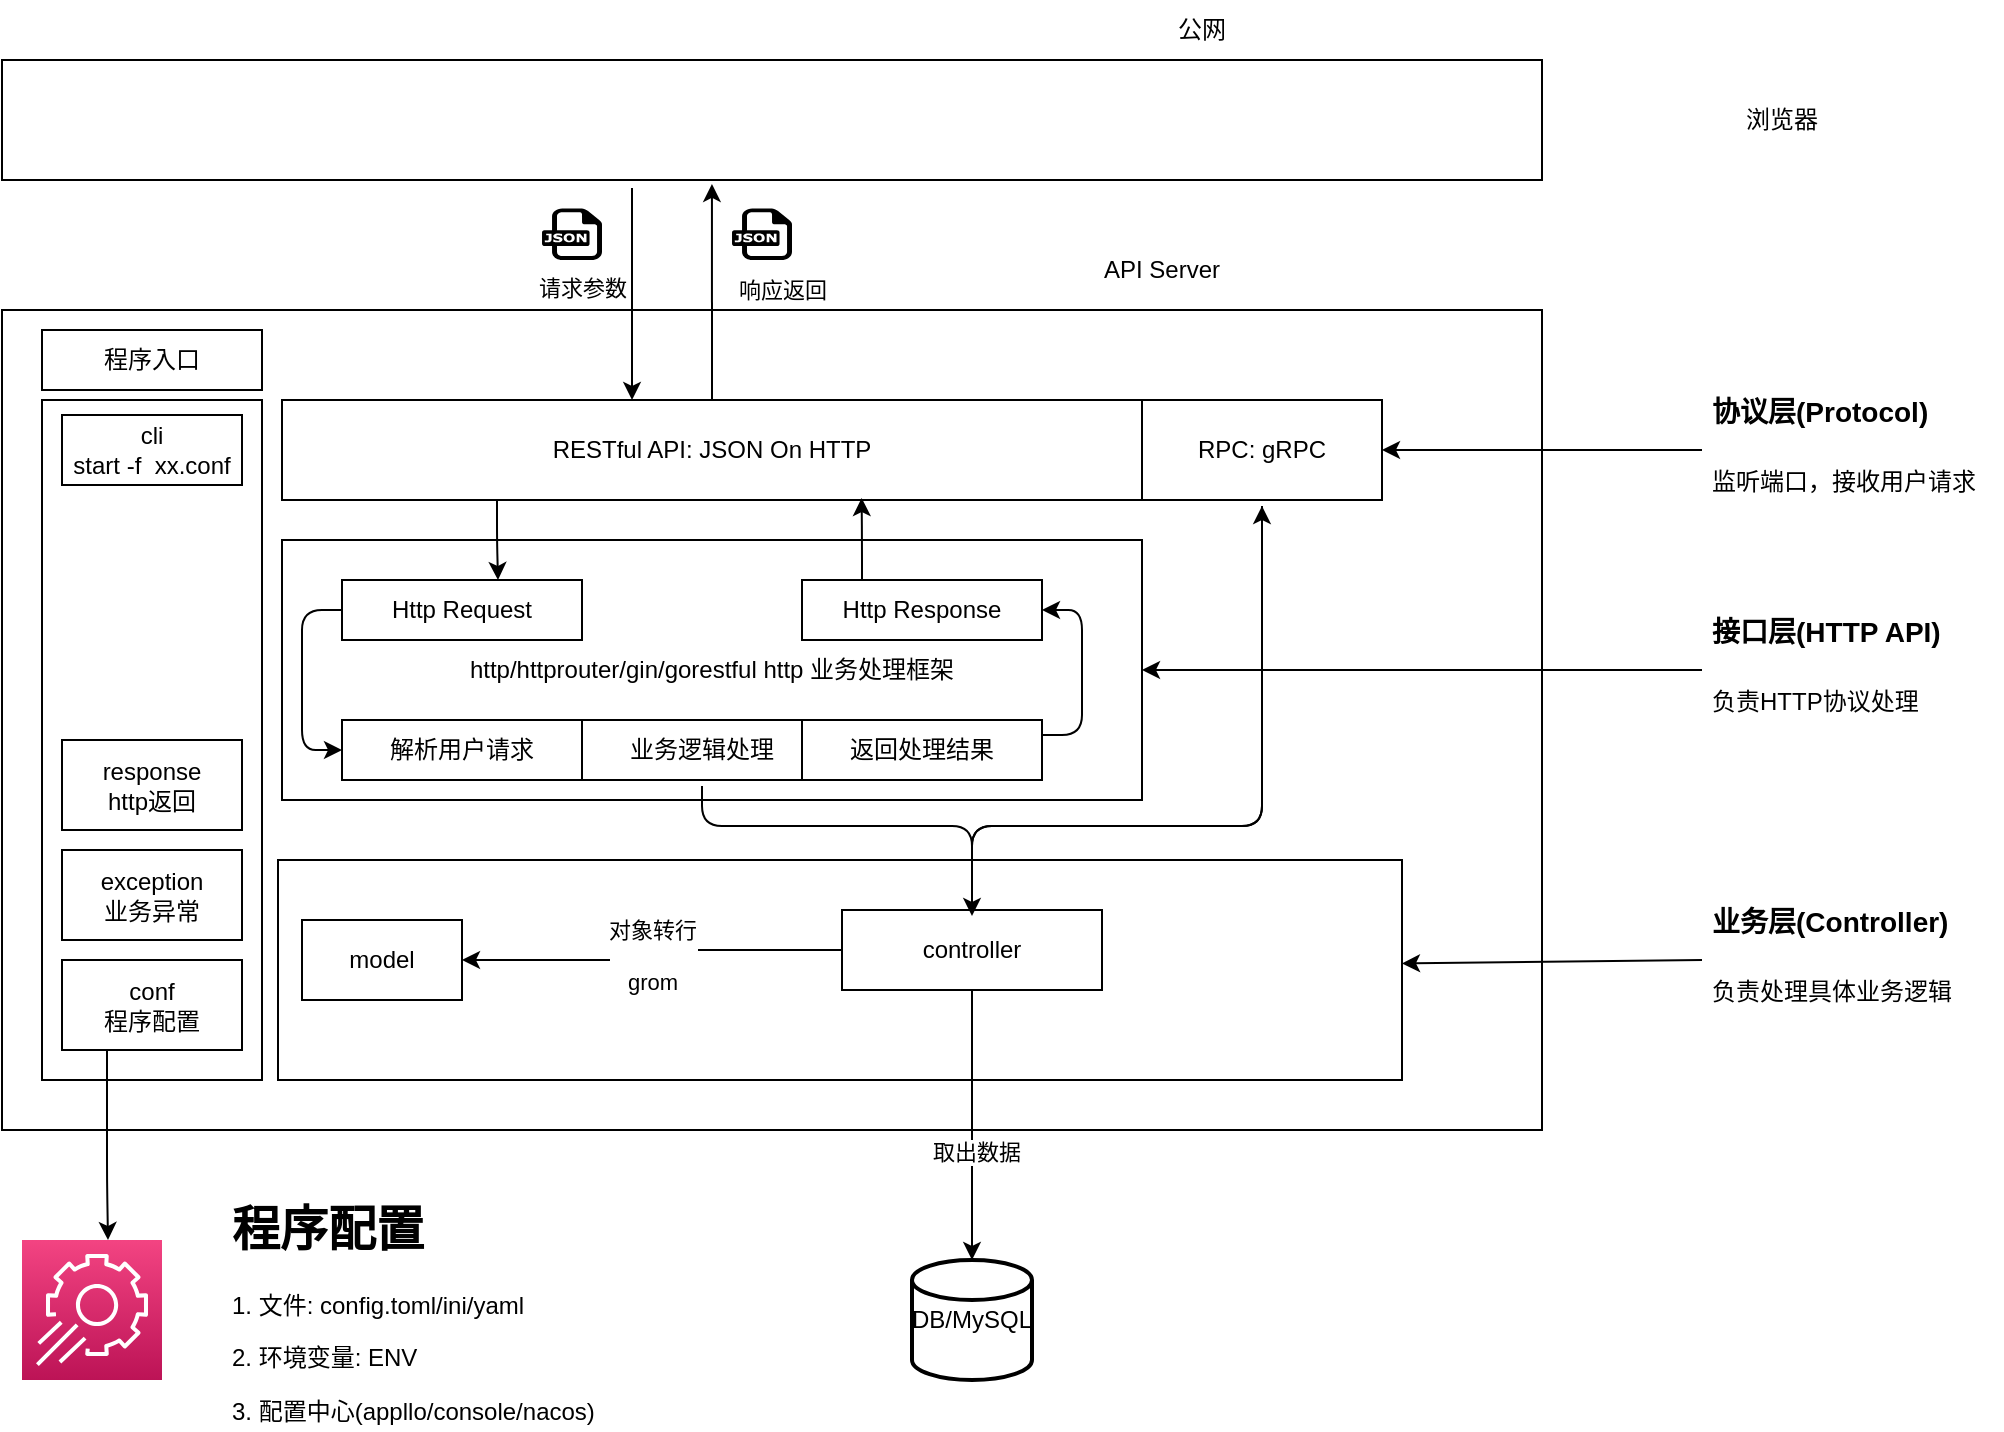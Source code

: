 <mxfile>
    <diagram id="3UPK-L33isuok3oqNP-7" name="第 1 页">
        <mxGraphModel dx="998" dy="710" grid="1" gridSize="10" guides="1" tooltips="1" connect="1" arrows="1" fold="1" page="1" pageScale="1" pageWidth="827" pageHeight="1169" math="0" shadow="0">
            <root>
                <mxCell id="0"/>
                <mxCell id="1" parent="0"/>
                <mxCell id="2" value="" style="rounded=0;whiteSpace=wrap;html=1;" parent="1" vertex="1">
                    <mxGeometry y="195" width="770" height="410" as="geometry"/>
                </mxCell>
                <mxCell id="102" style="edgeStyle=none;html=1;exitX=0.5;exitY=0;exitDx=0;exitDy=0;entryX=0.461;entryY=1.033;entryDx=0;entryDy=0;entryPerimeter=0;" edge="1" parent="1" source="3" target="8">
                    <mxGeometry relative="1" as="geometry"/>
                </mxCell>
                <mxCell id="103" value="响应返回" style="edgeLabel;html=1;align=center;verticalAlign=middle;resizable=0;points=[];" vertex="1" connectable="0" parent="102">
                    <mxGeometry x="0.045" y="-2" relative="1" as="geometry">
                        <mxPoint x="33" y="1" as="offset"/>
                    </mxGeometry>
                </mxCell>
                <mxCell id="3" value="RESTful API: JSON On HTTP" style="rounded=0;whiteSpace=wrap;html=1;" parent="1" vertex="1">
                    <mxGeometry x="140" y="240" width="430" height="50" as="geometry"/>
                </mxCell>
                <mxCell id="116" style="edgeStyle=orthogonalEdgeStyle;html=1;exitX=0.5;exitY=1;exitDx=0;exitDy=0;entryX=0.5;entryY=0;entryDx=0;entryDy=0;fontSize=14;" edge="1" parent="1">
                    <mxGeometry relative="1" as="geometry">
                        <mxPoint x="630" y="293" as="sourcePoint"/>
                        <mxPoint x="485" y="498" as="targetPoint"/>
                        <Array as="points">
                            <mxPoint x="630" y="453"/>
                            <mxPoint x="485" y="453"/>
                        </Array>
                    </mxGeometry>
                </mxCell>
                <mxCell id="4" value="RPC: gRPC" style="rounded=0;whiteSpace=wrap;html=1;" parent="1" vertex="1">
                    <mxGeometry x="570" y="240" width="120" height="50" as="geometry"/>
                </mxCell>
                <mxCell id="6" style="edgeStyle=none;html=1;exitX=0;exitY=0.5;exitDx=0;exitDy=0;entryX=1;entryY=0.5;entryDx=0;entryDy=0;" parent="1" source="5" target="4" edge="1">
                    <mxGeometry relative="1" as="geometry"/>
                </mxCell>
                <mxCell id="5" value="&lt;h1 style=&quot;line-height: 100%;&quot;&gt;&lt;font style=&quot;font-size: 14px;&quot;&gt;协议层(Protocol)&lt;/font&gt;&lt;/h1&gt;&lt;p&gt;监听端口，接收用户请求&lt;/p&gt;" style="text;html=1;strokeColor=none;fillColor=none;spacing=5;spacingTop=-20;whiteSpace=wrap;overflow=hidden;rounded=0;" parent="1" vertex="1">
                    <mxGeometry x="850" y="225" width="150" height="80" as="geometry"/>
                </mxCell>
                <mxCell id="10" value="请求参数" style="edgeStyle=orthogonalEdgeStyle;html=1;exitX=0.5;exitY=1;exitDx=0;exitDy=0;entryX=0.407;entryY=-0.08;entryDx=0;entryDy=0;entryPerimeter=0;" parent="1" edge="1">
                    <mxGeometry x="-0.057" y="-25" relative="1" as="geometry">
                        <mxPoint as="offset"/>
                        <mxPoint x="315" y="134" as="sourcePoint"/>
                        <mxPoint x="315.01" y="240" as="targetPoint"/>
                    </mxGeometry>
                </mxCell>
                <mxCell id="8" value="" style="rounded=0;whiteSpace=wrap;html=1;" parent="1" vertex="1">
                    <mxGeometry y="70" width="770" height="60" as="geometry"/>
                </mxCell>
                <mxCell id="9" value="浏览器" style="text;html=1;strokeColor=none;fillColor=none;align=center;verticalAlign=middle;whiteSpace=wrap;rounded=0;" parent="1" vertex="1">
                    <mxGeometry x="860" y="85" width="60" height="30" as="geometry"/>
                </mxCell>
                <mxCell id="12" value="http/httprouter/gin/gorestful http 业务处理框架" style="rounded=0;whiteSpace=wrap;html=1;" parent="1" vertex="1">
                    <mxGeometry x="140" y="310" width="430" height="130" as="geometry"/>
                </mxCell>
                <mxCell id="115" style="edgeStyle=orthogonalEdgeStyle;html=1;exitX=0;exitY=0.5;exitDx=0;exitDy=0;entryX=0;entryY=0.5;entryDx=0;entryDy=0;fontSize=14;" edge="1" parent="1" source="13" target="16">
                    <mxGeometry relative="1" as="geometry">
                        <Array as="points">
                            <mxPoint x="150" y="345"/>
                            <mxPoint x="150" y="415"/>
                        </Array>
                    </mxGeometry>
                </mxCell>
                <mxCell id="13" value="Http Request" style="rounded=0;whiteSpace=wrap;html=1;" parent="1" vertex="1">
                    <mxGeometry x="170" y="330" width="120" height="30" as="geometry"/>
                </mxCell>
                <mxCell id="123" style="edgeStyle=orthogonalEdgeStyle;html=1;exitX=0.25;exitY=0;exitDx=0;exitDy=0;entryX=0.674;entryY=0.98;entryDx=0;entryDy=0;entryPerimeter=0;fontSize=14;" edge="1" parent="1" source="14" target="3">
                    <mxGeometry relative="1" as="geometry"/>
                </mxCell>
                <mxCell id="14" value="Http Response" style="rounded=0;whiteSpace=wrap;html=1;" parent="1" vertex="1">
                    <mxGeometry x="400" y="330" width="120" height="30" as="geometry"/>
                </mxCell>
                <mxCell id="15" value="" style="rounded=0;whiteSpace=wrap;html=1;" parent="1" vertex="1">
                    <mxGeometry x="170" y="400" width="350" height="30" as="geometry"/>
                </mxCell>
                <mxCell id="16" value="解析用户请求" style="rounded=0;whiteSpace=wrap;html=1;" parent="1" vertex="1">
                    <mxGeometry x="170" y="400" width="120" height="30" as="geometry"/>
                </mxCell>
                <mxCell id="17" value="业务逻辑处理" style="rounded=0;whiteSpace=wrap;html=1;" parent="1" vertex="1">
                    <mxGeometry x="290" y="400" width="120" height="30" as="geometry"/>
                </mxCell>
                <mxCell id="114" style="edgeStyle=orthogonalEdgeStyle;html=1;exitX=1;exitY=0.25;exitDx=0;exitDy=0;entryX=1;entryY=0.5;entryDx=0;entryDy=0;fontSize=14;" edge="1" parent="1" source="18" target="14">
                    <mxGeometry relative="1" as="geometry">
                        <Array as="points">
                            <mxPoint x="540" y="408"/>
                            <mxPoint x="540" y="345"/>
                        </Array>
                    </mxGeometry>
                </mxCell>
                <mxCell id="18" value="返回处理结果" style="rounded=0;whiteSpace=wrap;html=1;" parent="1" vertex="1">
                    <mxGeometry x="400" y="400" width="120" height="30" as="geometry"/>
                </mxCell>
                <mxCell id="27" value="" style="rounded=0;whiteSpace=wrap;html=1;" parent="1" vertex="1">
                    <mxGeometry x="138" y="470" width="562" height="110" as="geometry"/>
                </mxCell>
                <mxCell id="38" value="对象转行&lt;br&gt;&lt;br&gt;grom" style="edgeStyle=orthogonalEdgeStyle;html=1;exitX=0;exitY=0.5;exitDx=0;exitDy=0;" parent="1" source="31" target="33" edge="1">
                    <mxGeometry relative="1" as="geometry">
                        <mxPoint as="offset"/>
                    </mxGeometry>
                </mxCell>
                <mxCell id="124" style="edgeStyle=orthogonalEdgeStyle;html=1;exitX=0.5;exitY=0;exitDx=0;exitDy=0;fontSize=14;" edge="1" parent="1">
                    <mxGeometry relative="1" as="geometry">
                        <mxPoint x="485" y="498" as="sourcePoint"/>
                        <mxPoint x="630" y="293" as="targetPoint"/>
                        <Array as="points">
                            <mxPoint x="485" y="453"/>
                            <mxPoint x="630" y="453"/>
                        </Array>
                    </mxGeometry>
                </mxCell>
                <mxCell id="31" value="controller" style="rounded=0;whiteSpace=wrap;html=1;" parent="1" vertex="1">
                    <mxGeometry x="420" y="495" width="130" height="40" as="geometry"/>
                </mxCell>
                <mxCell id="37" style="edgeStyle=orthogonalEdgeStyle;html=1;exitX=0.5;exitY=1;exitDx=0;exitDy=0;" parent="1" source="31" target="34" edge="1">
                    <mxGeometry relative="1" as="geometry"/>
                </mxCell>
                <mxCell id="39" value="取出数据" style="edgeLabel;html=1;align=center;verticalAlign=middle;resizable=0;points=[];" parent="37" vertex="1" connectable="0">
                    <mxGeometry x="0.197" y="2" relative="1" as="geometry">
                        <mxPoint as="offset"/>
                    </mxGeometry>
                </mxCell>
                <mxCell id="33" value="model" style="rounded=0;whiteSpace=wrap;html=1;" parent="1" vertex="1">
                    <mxGeometry x="150" y="500" width="80" height="40" as="geometry"/>
                </mxCell>
                <mxCell id="34" value="DB/MySQL" style="strokeWidth=2;html=1;shape=mxgraph.flowchart.database;whiteSpace=wrap;" parent="1" vertex="1">
                    <mxGeometry x="455" y="670" width="60" height="60" as="geometry"/>
                </mxCell>
                <mxCell id="35" value="API Server" style="text;html=1;strokeColor=none;fillColor=none;align=center;verticalAlign=middle;whiteSpace=wrap;rounded=0;" parent="1" vertex="1">
                    <mxGeometry x="530" y="160" width="100" height="30" as="geometry"/>
                </mxCell>
                <mxCell id="47" value="" style="dashed=0;outlineConnect=0;html=1;align=center;labelPosition=center;verticalLabelPosition=bottom;verticalAlign=top;shape=mxgraph.weblogos.json" parent="1" vertex="1">
                    <mxGeometry x="365" y="144.2" width="30" height="25.8" as="geometry"/>
                </mxCell>
                <mxCell id="48" value="" style="dashed=0;outlineConnect=0;html=1;align=center;labelPosition=center;verticalLabelPosition=bottom;verticalAlign=top;shape=mxgraph.weblogos.json" parent="1" vertex="1">
                    <mxGeometry x="270" y="144.2" width="30" height="25.8" as="geometry"/>
                </mxCell>
                <mxCell id="50" value="" style="rounded=0;whiteSpace=wrap;html=1;" parent="1" vertex="1">
                    <mxGeometry x="20" y="240" width="110" height="340" as="geometry"/>
                </mxCell>
                <mxCell id="59" style="edgeStyle=orthogonalEdgeStyle;html=1;exitX=0.25;exitY=1;exitDx=0;exitDy=0;" parent="1" source="51" target="56" edge="1">
                    <mxGeometry relative="1" as="geometry">
                        <Array as="points">
                            <mxPoint x="53" y="630"/>
                            <mxPoint x="53" y="630"/>
                        </Array>
                    </mxGeometry>
                </mxCell>
                <mxCell id="51" value="conf&lt;br&gt;程序配置" style="rounded=0;whiteSpace=wrap;html=1;" parent="1" vertex="1">
                    <mxGeometry x="30" y="520" width="90" height="45" as="geometry"/>
                </mxCell>
                <mxCell id="52" value="cli&lt;br&gt;start -f&amp;nbsp; xx.conf" style="rounded=0;whiteSpace=wrap;html=1;" parent="1" vertex="1">
                    <mxGeometry x="30" y="247.5" width="90" height="35" as="geometry"/>
                </mxCell>
                <mxCell id="53" value="程序入口" style="rounded=0;whiteSpace=wrap;html=1;" parent="1" vertex="1">
                    <mxGeometry x="20" y="205" width="110" height="30" as="geometry"/>
                </mxCell>
                <mxCell id="56" value="" style="sketch=0;points=[[0,0,0],[0.25,0,0],[0.5,0,0],[0.75,0,0],[1,0,0],[0,1,0],[0.25,1,0],[0.5,1,0],[0.75,1,0],[1,1,0],[0,0.25,0],[0,0.5,0],[0,0.75,0],[1,0.25,0],[1,0.5,0],[1,0.75,0]];points=[[0,0,0],[0.25,0,0],[0.5,0,0],[0.75,0,0],[1,0,0],[0,1,0],[0.25,1,0],[0.5,1,0],[0.75,1,0],[1,1,0],[0,0.25,0],[0,0.5,0],[0,0.75,0],[1,0.25,0],[1,0.5,0],[1,0.75,0]];outlineConnect=0;fontColor=#232F3E;gradientColor=#F34482;gradientDirection=north;fillColor=#BC1356;strokeColor=#ffffff;dashed=0;verticalLabelPosition=bottom;verticalAlign=top;align=center;html=1;fontSize=12;fontStyle=0;aspect=fixed;shape=mxgraph.aws4.resourceIcon;resIcon=mxgraph.aws4.app_config;" parent="1" vertex="1">
                    <mxGeometry x="10" y="660" width="70" height="70" as="geometry"/>
                </mxCell>
                <mxCell id="58" value="&lt;h1&gt;程序配置&lt;/h1&gt;&lt;p&gt;1. 文件: config.toml/ini/yaml&lt;/p&gt;&lt;p&gt;2. 环境变量: ENV&lt;/p&gt;&lt;p&gt;3. 配置中心(appllo/console/nacos)&lt;/p&gt;" style="text;html=1;strokeColor=none;fillColor=none;spacing=5;spacingTop=-20;whiteSpace=wrap;overflow=hidden;rounded=0;" parent="1" vertex="1">
                    <mxGeometry x="110" y="635" width="190" height="120" as="geometry"/>
                </mxCell>
                <mxCell id="98" value="exception&lt;br&gt;业务异常" style="rounded=0;whiteSpace=wrap;html=1;" parent="1" vertex="1">
                    <mxGeometry x="30" y="465" width="90" height="45" as="geometry"/>
                </mxCell>
                <mxCell id="99" value="response&lt;br&gt;http返回" style="rounded=0;whiteSpace=wrap;html=1;" parent="1" vertex="1">
                    <mxGeometry x="30" y="410" width="90" height="45" as="geometry"/>
                </mxCell>
                <mxCell id="100" value="公网" style="text;html=1;strokeColor=none;fillColor=none;align=center;verticalAlign=middle;whiteSpace=wrap;rounded=0;" parent="1" vertex="1">
                    <mxGeometry x="570" y="40" width="60" height="30" as="geometry"/>
                </mxCell>
                <mxCell id="109" style="edgeStyle=none;html=1;exitX=0;exitY=0.5;exitDx=0;exitDy=0;entryX=1;entryY=0.5;entryDx=0;entryDy=0;fontSize=14;" edge="1" parent="1" source="108" target="12">
                    <mxGeometry relative="1" as="geometry"/>
                </mxCell>
                <mxCell id="108" value="&lt;h1 style=&quot;line-height: 100%;&quot;&gt;&lt;span style=&quot;font-size: 14px;&quot;&gt;接口层(HTTP API)&lt;/span&gt;&lt;/h1&gt;&lt;p&gt;负责HTTP协议处理&lt;/p&gt;" style="text;html=1;strokeColor=none;fillColor=none;spacing=5;spacingTop=-20;whiteSpace=wrap;overflow=hidden;rounded=0;" vertex="1" parent="1">
                    <mxGeometry x="850" y="335" width="150" height="80" as="geometry"/>
                </mxCell>
                <mxCell id="111" style="edgeStyle=none;html=1;exitX=0;exitY=0.5;exitDx=0;exitDy=0;fontSize=14;" edge="1" parent="1" source="110" target="27">
                    <mxGeometry relative="1" as="geometry"/>
                </mxCell>
                <mxCell id="110" value="&lt;h1 style=&quot;line-height: 100%;&quot;&gt;&lt;span style=&quot;font-size: 14px;&quot;&gt;业务层(Controller)&lt;/span&gt;&lt;/h1&gt;&lt;p&gt;负责处理具体业务逻辑&lt;/p&gt;" style="text;html=1;strokeColor=none;fillColor=none;spacing=5;spacingTop=-20;whiteSpace=wrap;overflow=hidden;rounded=0;" vertex="1" parent="1">
                    <mxGeometry x="850" y="480" width="150" height="80" as="geometry"/>
                </mxCell>
                <mxCell id="112" style="edgeStyle=orthogonalEdgeStyle;html=1;exitX=0.5;exitY=1;exitDx=0;exitDy=0;entryX=0.5;entryY=0;entryDx=0;entryDy=0;fontSize=14;" edge="1" parent="1">
                    <mxGeometry relative="1" as="geometry">
                        <mxPoint x="350" y="433" as="sourcePoint"/>
                        <mxPoint x="485" y="498" as="targetPoint"/>
                        <Array as="points">
                            <mxPoint x="350" y="453"/>
                            <mxPoint x="485" y="453"/>
                        </Array>
                    </mxGeometry>
                </mxCell>
                <mxCell id="117" style="edgeStyle=orthogonalEdgeStyle;html=1;exitX=0.25;exitY=1;exitDx=0;exitDy=0;entryX=0.65;entryY=0;entryDx=0;entryDy=0;entryPerimeter=0;fontSize=14;" edge="1" parent="1" source="3" target="13">
                    <mxGeometry relative="1" as="geometry"/>
                </mxCell>
            </root>
        </mxGraphModel>
    </diagram>
</mxfile>